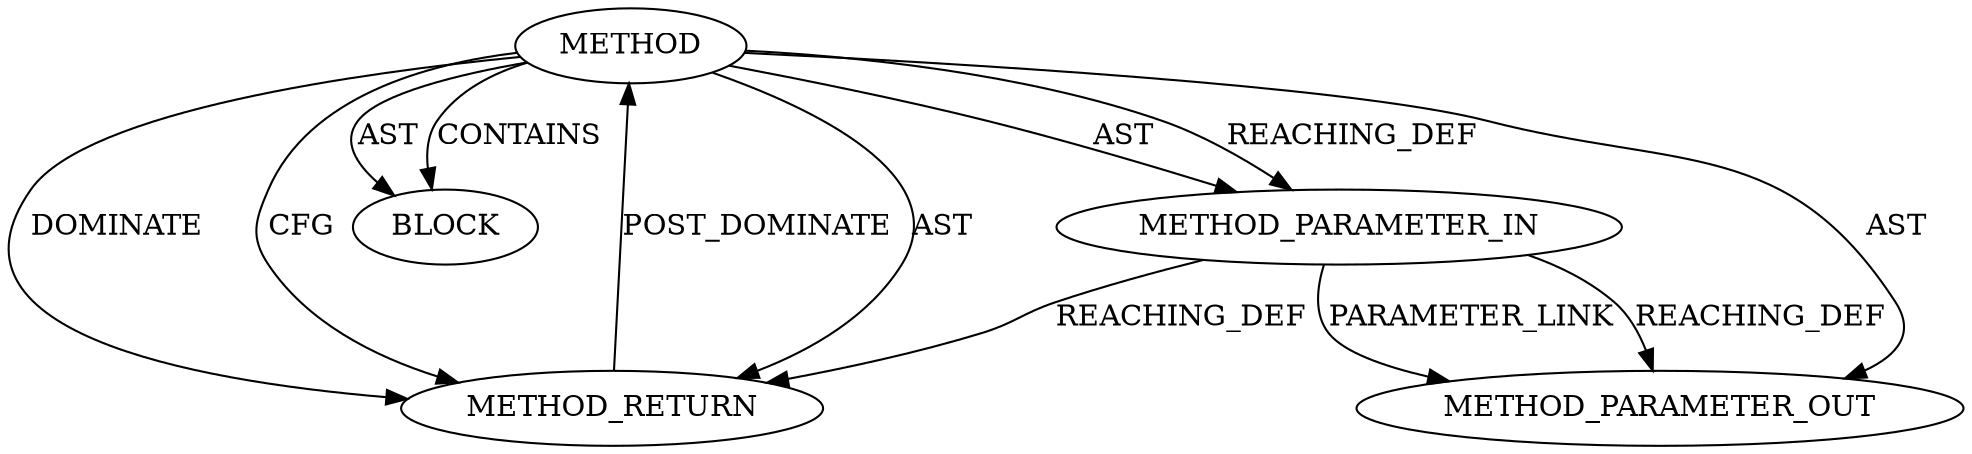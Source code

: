 digraph {
  261 [label=BLOCK ORDER=2 ARGUMENT_INDEX=-1 CODE="<empty>" TYPE_FULL_NAME="<empty>"]
  21182 [label=METHOD_PARAMETER_OUT ORDER=1 CODE="struct tls_context *tls_ctx" IS_VARIADIC=false COLUMN_NUMBER=25 LINE_NUMBER=159 TYPE_FULL_NAME="tls_context*" EVALUATION_STRATEGY="BY_VALUE" INDEX=1 NAME="tls_ctx"]
  262 [label=METHOD_RETURN ORDER=3 CODE="RET" COLUMN_NUMBER=6 LINE_NUMBER=159 TYPE_FULL_NAME="void" EVALUATION_STRATEGY="BY_VALUE"]
  260 [label=METHOD_PARAMETER_IN ORDER=1 CODE="struct tls_context *tls_ctx" IS_VARIADIC=false COLUMN_NUMBER=25 LINE_NUMBER=159 TYPE_FULL_NAME="tls_context*" EVALUATION_STRATEGY="BY_VALUE" INDEX=1 NAME="tls_ctx"]
  259 [label=METHOD COLUMN_NUMBER=6 LINE_NUMBER=159 COLUMN_NUMBER_END=52 IS_EXTERNAL=false SIGNATURE="void tls_sw_free_ctx_rx (tls_context*)" NAME="tls_sw_free_ctx_rx" AST_PARENT_TYPE="TYPE_DECL" AST_PARENT_FULL_NAME="tls.h:<global>" ORDER=31 CODE="void tls_sw_free_ctx_rx(struct tls_context *tls_ctx);" FULL_NAME="tls_sw_free_ctx_rx" LINE_NUMBER_END=159 FILENAME="tls.h"]
  259 -> 262 [label=DOMINATE ]
  259 -> 260 [label=AST ]
  262 -> 259 [label=POST_DOMINATE ]
  260 -> 262 [label=REACHING_DEF VARIABLE="tls_ctx"]
  259 -> 262 [label=CFG ]
  259 -> 261 [label=CONTAINS ]
  259 -> 261 [label=AST ]
  259 -> 260 [label=REACHING_DEF VARIABLE=""]
  259 -> 262 [label=AST ]
  259 -> 21182 [label=AST ]
  260 -> 21182 [label=PARAMETER_LINK ]
  260 -> 21182 [label=REACHING_DEF VARIABLE="tls_ctx"]
}
